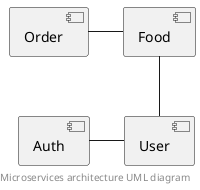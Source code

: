 @startuml

[Order] - [Food]
[Food] -- [User]
[Auth] - [User]

footer Microservices architecture UML diagram
@enduml
